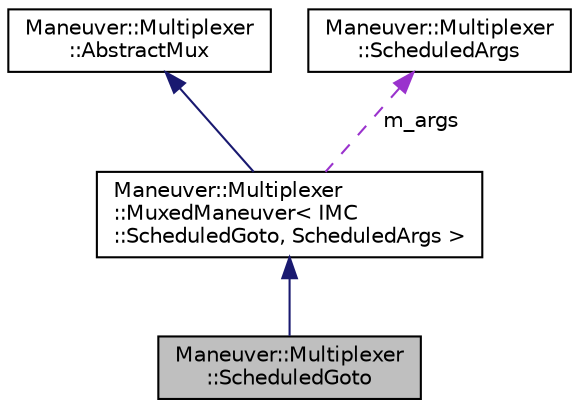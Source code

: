 digraph "Maneuver::Multiplexer::ScheduledGoto"
{
  edge [fontname="Helvetica",fontsize="10",labelfontname="Helvetica",labelfontsize="10"];
  node [fontname="Helvetica",fontsize="10",shape=record];
  Node3 [label="Maneuver::Multiplexer\l::ScheduledGoto",height=0.2,width=0.4,color="black", fillcolor="grey75", style="filled", fontcolor="black"];
  Node4 -> Node3 [dir="back",color="midnightblue",fontsize="10",style="solid",fontname="Helvetica"];
  Node4 [label="Maneuver::Multiplexer\l::MuxedManeuver\< IMC\l::ScheduledGoto, ScheduledArgs \>",height=0.2,width=0.4,color="black", fillcolor="white", style="filled",URL="$class_maneuver_1_1_multiplexer_1_1_muxed_maneuver.html"];
  Node5 -> Node4 [dir="back",color="midnightblue",fontsize="10",style="solid",fontname="Helvetica"];
  Node5 [label="Maneuver::Multiplexer\l::AbstractMux",height=0.2,width=0.4,color="black", fillcolor="white", style="filled",URL="$class_maneuver_1_1_multiplexer_1_1_abstract_mux.html",tooltip="Abstract Multiplexed maneuver. "];
  Node6 -> Node4 [dir="back",color="darkorchid3",fontsize="10",style="dashed",label=" m_args" ,fontname="Helvetica"];
  Node6 [label="Maneuver::Multiplexer\l::ScheduledArgs",height=0.2,width=0.4,color="black", fillcolor="white", style="filled",URL="$struct_maneuver_1_1_multiplexer_1_1_scheduled_args.html"];
}
